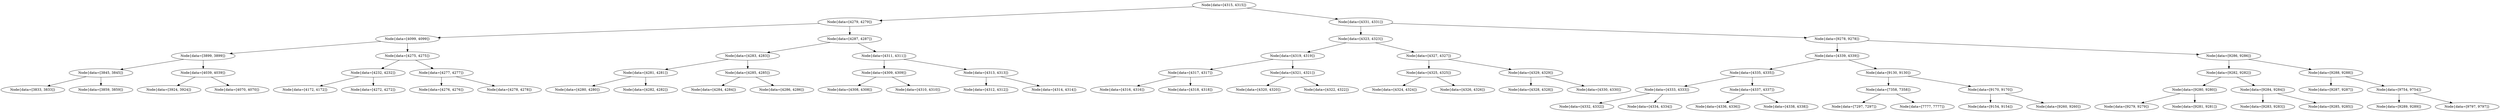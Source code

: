 digraph G{
458593254 [label="Node{data=[4315, 4315]}"]
458593254 -> 1014365043
1014365043 [label="Node{data=[4279, 4279]}"]
1014365043 -> 2059697799
2059697799 [label="Node{data=[4099, 4099]}"]
2059697799 -> 1846187858
1846187858 [label="Node{data=[3899, 3899]}"]
1846187858 -> 1501033430
1501033430 [label="Node{data=[3845, 3845]}"]
1501033430 -> 1254761960
1254761960 [label="Node{data=[3833, 3833]}"]
1501033430 -> 329468528
329468528 [label="Node{data=[3859, 3859]}"]
1846187858 -> 690614097
690614097 [label="Node{data=[4039, 4039]}"]
690614097 -> 1336299745
1336299745 [label="Node{data=[3924, 3924]}"]
690614097 -> 1423493528
1423493528 [label="Node{data=[4070, 4070]}"]
2059697799 -> 1570896313
1570896313 [label="Node{data=[4275, 4275]}"]
1570896313 -> 991221307
991221307 [label="Node{data=[4232, 4232]}"]
991221307 -> 1187555552
1187555552 [label="Node{data=[4172, 4172]}"]
991221307 -> 1422798248
1422798248 [label="Node{data=[4272, 4272]}"]
1570896313 -> 108034745
108034745 [label="Node{data=[4277, 4277]}"]
108034745 -> 457752898
457752898 [label="Node{data=[4276, 4276]}"]
108034745 -> 407168355
407168355 [label="Node{data=[4278, 4278]}"]
1014365043 -> 1036138670
1036138670 [label="Node{data=[4287, 4287]}"]
1036138670 -> 945960989
945960989 [label="Node{data=[4283, 4283]}"]
945960989 -> 1702739074
1702739074 [label="Node{data=[4281, 4281]}"]
1702739074 -> 1521300147
1521300147 [label="Node{data=[4280, 4280]}"]
1702739074 -> 1980134912
1980134912 [label="Node{data=[4282, 4282]}"]
945960989 -> 1594694157
1594694157 [label="Node{data=[4285, 4285]}"]
1594694157 -> 1469850818
1469850818 [label="Node{data=[4284, 4284]}"]
1594694157 -> 1687665704
1687665704 [label="Node{data=[4286, 4286]}"]
1036138670 -> 568619212
568619212 [label="Node{data=[4311, 4311]}"]
568619212 -> 370068367
370068367 [label="Node{data=[4309, 4309]}"]
370068367 -> 537024440
537024440 [label="Node{data=[4308, 4308]}"]
370068367 -> 2041436524
2041436524 [label="Node{data=[4310, 4310]}"]
568619212 -> 2068690053
2068690053 [label="Node{data=[4313, 4313]}"]
2068690053 -> 469719760
469719760 [label="Node{data=[4312, 4312]}"]
2068690053 -> 695361920
695361920 [label="Node{data=[4314, 4314]}"]
458593254 -> 1048816507
1048816507 [label="Node{data=[4331, 4331]}"]
1048816507 -> 679270834
679270834 [label="Node{data=[4323, 4323]}"]
679270834 -> 1228156855
1228156855 [label="Node{data=[4319, 4319]}"]
1228156855 -> 1936734576
1936734576 [label="Node{data=[4317, 4317]}"]
1936734576 -> 1351326742
1351326742 [label="Node{data=[4316, 4316]}"]
1936734576 -> 519335676
519335676 [label="Node{data=[4318, 4318]}"]
1228156855 -> 1985323778
1985323778 [label="Node{data=[4321, 4321]}"]
1985323778 -> 68988673
68988673 [label="Node{data=[4320, 4320]}"]
1985323778 -> 142342328
142342328 [label="Node{data=[4322, 4322]}"]
679270834 -> 902161605
902161605 [label="Node{data=[4327, 4327]}"]
902161605 -> 1850936524
1850936524 [label="Node{data=[4325, 4325]}"]
1850936524 -> 257344160
257344160 [label="Node{data=[4324, 4324]}"]
1850936524 -> 1488930250
1488930250 [label="Node{data=[4326, 4326]}"]
902161605 -> 1120297428
1120297428 [label="Node{data=[4329, 4329]}"]
1120297428 -> 872751148
872751148 [label="Node{data=[4328, 4328]}"]
1120297428 -> 234858446
234858446 [label="Node{data=[4330, 4330]}"]
1048816507 -> 801911470
801911470 [label="Node{data=[9278, 9278]}"]
801911470 -> 1593130562
1593130562 [label="Node{data=[4339, 4339]}"]
1593130562 -> 1139565040
1139565040 [label="Node{data=[4335, 4335]}"]
1139565040 -> 861761428
861761428 [label="Node{data=[4333, 4333]}"]
861761428 -> 2102026771
2102026771 [label="Node{data=[4332, 4332]}"]
861761428 -> 171594966
171594966 [label="Node{data=[4334, 4334]}"]
1139565040 -> 712591232
712591232 [label="Node{data=[4337, 4337]}"]
712591232 -> 1912646804
1912646804 [label="Node{data=[4336, 4336]}"]
712591232 -> 1559495229
1559495229 [label="Node{data=[4338, 4338]}"]
1593130562 -> 70279569
70279569 [label="Node{data=[9130, 9130]}"]
70279569 -> 1687516112
1687516112 [label="Node{data=[7358, 7358]}"]
1687516112 -> 327555034
327555034 [label="Node{data=[7297, 7297]}"]
1687516112 -> 1864309373
1864309373 [label="Node{data=[7777, 7777]}"]
70279569 -> 1747239654
1747239654 [label="Node{data=[9170, 9170]}"]
1747239654 -> 669005761
669005761 [label="Node{data=[9154, 9154]}"]
1747239654 -> 83614752
83614752 [label="Node{data=[9260, 9260]}"]
801911470 -> 329314864
329314864 [label="Node{data=[9286, 9286]}"]
329314864 -> 1574777168
1574777168 [label="Node{data=[9282, 9282]}"]
1574777168 -> 2066045717
2066045717 [label="Node{data=[9280, 9280]}"]
2066045717 -> 560300685
560300685 [label="Node{data=[9279, 9279]}"]
2066045717 -> 893441507
893441507 [label="Node{data=[9281, 9281]}"]
1574777168 -> 27469226
27469226 [label="Node{data=[9284, 9284]}"]
27469226 -> 1351560056
1351560056 [label="Node{data=[9283, 9283]}"]
27469226 -> 1567861262
1567861262 [label="Node{data=[9285, 9285]}"]
329314864 -> 1848607630
1848607630 [label="Node{data=[9288, 9288]}"]
1848607630 -> 1991861652
1991861652 [label="Node{data=[9287, 9287]}"]
1848607630 -> 1606698192
1606698192 [label="Node{data=[9754, 9754]}"]
1606698192 -> 522696444
522696444 [label="Node{data=[9289, 9289]}"]
1606698192 -> 226911589
226911589 [label="Node{data=[9797, 9797]}"]
}